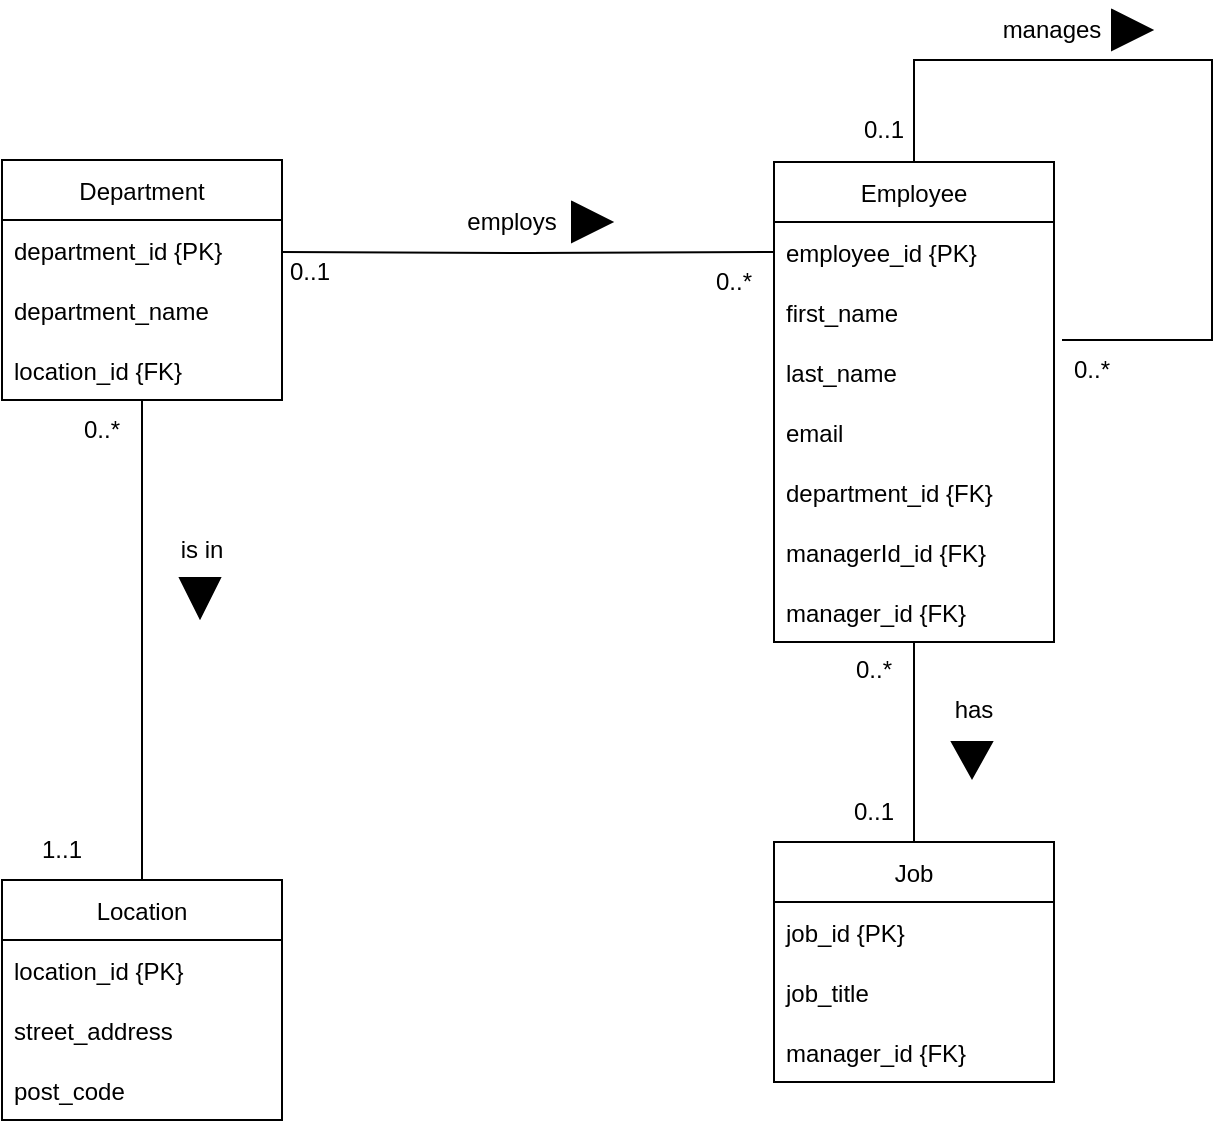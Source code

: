 <mxfile version="15.8.6" type="github" pages="2">
  <diagram id="wO-Hv5fYxEqQqqzBDX1r" name="attempt 1">
    <mxGraphModel dx="474" dy="251" grid="1" gridSize="10" guides="1" tooltips="1" connect="1" arrows="1" fold="1" page="1" pageScale="1" pageWidth="850" pageHeight="1100" math="0" shadow="0">
      <root>
        <mxCell id="0" />
        <mxCell id="1" parent="0" />
        <mxCell id="COrSosFsCR_IvFb1Dk6T-1" value="Department" style="swimlane;fontStyle=0;childLayout=stackLayout;horizontal=1;startSize=30;horizontalStack=0;resizeParent=1;resizeParentMax=0;resizeLast=0;collapsible=1;marginBottom=0;" parent="1" vertex="1">
          <mxGeometry x="75" y="120" width="140" height="120" as="geometry" />
        </mxCell>
        <mxCell id="COrSosFsCR_IvFb1Dk6T-2" value="department_id {PK}" style="text;strokeColor=none;fillColor=none;align=left;verticalAlign=middle;spacingLeft=4;spacingRight=4;overflow=hidden;points=[[0,0.5],[1,0.5]];portConstraint=eastwest;rotatable=0;" parent="COrSosFsCR_IvFb1Dk6T-1" vertex="1">
          <mxGeometry y="30" width="140" height="30" as="geometry" />
        </mxCell>
        <mxCell id="COrSosFsCR_IvFb1Dk6T-3" value="department_name" style="text;strokeColor=none;fillColor=none;align=left;verticalAlign=middle;spacingLeft=4;spacingRight=4;overflow=hidden;points=[[0,0.5],[1,0.5]];portConstraint=eastwest;rotatable=0;" parent="COrSosFsCR_IvFb1Dk6T-1" vertex="1">
          <mxGeometry y="60" width="140" height="30" as="geometry" />
        </mxCell>
        <mxCell id="COrSosFsCR_IvFb1Dk6T-52" value="location_id {FK}" style="text;strokeColor=none;fillColor=none;align=left;verticalAlign=middle;spacingLeft=4;spacingRight=4;overflow=hidden;points=[[0,0.5],[1,0.5]];portConstraint=eastwest;rotatable=0;" parent="COrSosFsCR_IvFb1Dk6T-1" vertex="1">
          <mxGeometry y="90" width="140" height="30" as="geometry" />
        </mxCell>
        <mxCell id="COrSosFsCR_IvFb1Dk6T-5" value="Employee" style="swimlane;fontStyle=0;childLayout=stackLayout;horizontal=1;startSize=30;horizontalStack=0;resizeParent=1;resizeParentMax=0;resizeLast=0;collapsible=1;marginBottom=0;" parent="1" vertex="1">
          <mxGeometry x="461" y="121" width="140" height="240" as="geometry" />
        </mxCell>
        <mxCell id="COrSosFsCR_IvFb1Dk6T-6" value="employee_id {PK}" style="text;strokeColor=none;fillColor=none;align=left;verticalAlign=middle;spacingLeft=4;spacingRight=4;overflow=hidden;points=[[0,0.5],[1,0.5]];portConstraint=eastwest;rotatable=0;" parent="COrSosFsCR_IvFb1Dk6T-5" vertex="1">
          <mxGeometry y="30" width="140" height="30" as="geometry" />
        </mxCell>
        <mxCell id="COrSosFsCR_IvFb1Dk6T-7" value="first_name" style="text;strokeColor=none;fillColor=none;align=left;verticalAlign=middle;spacingLeft=4;spacingRight=4;overflow=hidden;points=[[0,0.5],[1,0.5]];portConstraint=eastwest;rotatable=0;" parent="COrSosFsCR_IvFb1Dk6T-5" vertex="1">
          <mxGeometry y="60" width="140" height="30" as="geometry" />
        </mxCell>
        <mxCell id="COrSosFsCR_IvFb1Dk6T-8" value="last_name" style="text;strokeColor=none;fillColor=none;align=left;verticalAlign=middle;spacingLeft=4;spacingRight=4;overflow=hidden;points=[[0,0.5],[1,0.5]];portConstraint=eastwest;rotatable=0;" parent="COrSosFsCR_IvFb1Dk6T-5" vertex="1">
          <mxGeometry y="90" width="140" height="30" as="geometry" />
        </mxCell>
        <mxCell id="COrSosFsCR_IvFb1Dk6T-20" value="email" style="text;strokeColor=none;fillColor=none;align=left;verticalAlign=middle;spacingLeft=4;spacingRight=4;overflow=hidden;points=[[0,0.5],[1,0.5]];portConstraint=eastwest;rotatable=0;" parent="COrSosFsCR_IvFb1Dk6T-5" vertex="1">
          <mxGeometry y="120" width="140" height="30" as="geometry" />
        </mxCell>
        <mxCell id="COrSosFsCR_IvFb1Dk6T-21" value="department_id {FK}" style="text;strokeColor=none;fillColor=none;align=left;verticalAlign=middle;spacingLeft=4;spacingRight=4;overflow=hidden;points=[[0,0.5],[1,0.5]];portConstraint=eastwest;rotatable=0;" parent="COrSosFsCR_IvFb1Dk6T-5" vertex="1">
          <mxGeometry y="150" width="140" height="30" as="geometry" />
        </mxCell>
        <mxCell id="COrSosFsCR_IvFb1Dk6T-38" value="managerId_id {FK}" style="text;strokeColor=none;fillColor=none;align=left;verticalAlign=middle;spacingLeft=4;spacingRight=4;overflow=hidden;points=[[0,0.5],[1,0.5]];portConstraint=eastwest;rotatable=0;" parent="COrSosFsCR_IvFb1Dk6T-5" vertex="1">
          <mxGeometry y="180" width="140" height="30" as="geometry" />
        </mxCell>
        <mxCell id="COrSosFsCR_IvFb1Dk6T-63" value="manager_id {FK}" style="text;strokeColor=none;fillColor=none;align=left;verticalAlign=middle;spacingLeft=4;spacingRight=4;overflow=hidden;points=[[0,0.5],[1,0.5]];portConstraint=eastwest;rotatable=0;" parent="COrSosFsCR_IvFb1Dk6T-5" vertex="1">
          <mxGeometry y="210" width="140" height="30" as="geometry" />
        </mxCell>
        <mxCell id="COrSosFsCR_IvFb1Dk6T-10" style="edgeStyle=orthogonalEdgeStyle;rounded=0;orthogonalLoop=1;jettySize=auto;html=1;endArrow=none;endFill=0;" parent="1" target="COrSosFsCR_IvFb1Dk6T-6" edge="1">
          <mxGeometry relative="1" as="geometry">
            <mxPoint x="215" y="166" as="sourcePoint" />
            <mxPoint x="385" y="166" as="targetPoint" />
          </mxGeometry>
        </mxCell>
        <mxCell id="COrSosFsCR_IvFb1Dk6T-11" value="employs" style="text;html=1;strokeColor=none;fillColor=none;align=center;verticalAlign=middle;whiteSpace=wrap;rounded=0;" parent="1" vertex="1">
          <mxGeometry x="300" y="136" width="60" height="30" as="geometry" />
        </mxCell>
        <mxCell id="COrSosFsCR_IvFb1Dk6T-12" value="" style="triangle;whiteSpace=wrap;html=1;fillColor=#000000;" parent="1" vertex="1">
          <mxGeometry x="360" y="141" width="20" height="20" as="geometry" />
        </mxCell>
        <mxCell id="COrSosFsCR_IvFb1Dk6T-13" value="0..*" style="text;html=1;strokeColor=none;fillColor=none;align=center;verticalAlign=middle;whiteSpace=wrap;rounded=0;" parent="1" vertex="1">
          <mxGeometry x="411" y="166" width="60" height="30" as="geometry" />
        </mxCell>
        <mxCell id="COrSosFsCR_IvFb1Dk6T-18" value="0..1" style="text;html=1;strokeColor=none;fillColor=none;align=center;verticalAlign=middle;whiteSpace=wrap;rounded=0;" parent="1" vertex="1">
          <mxGeometry x="199" y="161" width="60" height="30" as="geometry" />
        </mxCell>
        <mxCell id="COrSosFsCR_IvFb1Dk6T-47" style="edgeStyle=orthogonalEdgeStyle;rounded=0;orthogonalLoop=1;jettySize=auto;html=1;exitX=0.5;exitY=0;exitDx=0;exitDy=0;endArrow=none;endFill=0;" parent="1" source="COrSosFsCR_IvFb1Dk6T-40" target="COrSosFsCR_IvFb1Dk6T-1" edge="1">
          <mxGeometry relative="1" as="geometry" />
        </mxCell>
        <mxCell id="COrSosFsCR_IvFb1Dk6T-40" value="Location" style="swimlane;fontStyle=0;childLayout=stackLayout;horizontal=1;startSize=30;horizontalStack=0;resizeParent=1;resizeParentMax=0;resizeLast=0;collapsible=1;marginBottom=0;" parent="1" vertex="1">
          <mxGeometry x="75" y="480" width="140" height="120" as="geometry" />
        </mxCell>
        <mxCell id="COrSosFsCR_IvFb1Dk6T-41" value="location_id {PK}" style="text;strokeColor=none;fillColor=none;align=left;verticalAlign=middle;spacingLeft=4;spacingRight=4;overflow=hidden;points=[[0,0.5],[1,0.5]];portConstraint=eastwest;rotatable=0;" parent="COrSosFsCR_IvFb1Dk6T-40" vertex="1">
          <mxGeometry y="30" width="140" height="30" as="geometry" />
        </mxCell>
        <mxCell id="COrSosFsCR_IvFb1Dk6T-42" value="street_address" style="text;strokeColor=none;fillColor=none;align=left;verticalAlign=middle;spacingLeft=4;spacingRight=4;overflow=hidden;points=[[0,0.5],[1,0.5]];portConstraint=eastwest;rotatable=0;" parent="COrSosFsCR_IvFb1Dk6T-40" vertex="1">
          <mxGeometry y="60" width="140" height="30" as="geometry" />
        </mxCell>
        <mxCell id="COrSosFsCR_IvFb1Dk6T-43" value="post_code" style="text;strokeColor=none;fillColor=none;align=left;verticalAlign=middle;spacingLeft=4;spacingRight=4;overflow=hidden;points=[[0,0.5],[1,0.5]];portConstraint=eastwest;rotatable=0;" parent="COrSosFsCR_IvFb1Dk6T-40" vertex="1">
          <mxGeometry y="90" width="140" height="30" as="geometry" />
        </mxCell>
        <mxCell id="COrSosFsCR_IvFb1Dk6T-48" value="is in" style="text;html=1;strokeColor=none;fillColor=none;align=center;verticalAlign=middle;whiteSpace=wrap;rounded=0;" parent="1" vertex="1">
          <mxGeometry x="145" y="300" width="60" height="30" as="geometry" />
        </mxCell>
        <mxCell id="COrSosFsCR_IvFb1Dk6T-49" value="" style="triangle;whiteSpace=wrap;html=1;fillColor=#000000;direction=south;" parent="1" vertex="1">
          <mxGeometry x="164" y="329" width="20" height="20" as="geometry" />
        </mxCell>
        <mxCell id="COrSosFsCR_IvFb1Dk6T-50" value="0..*" style="text;html=1;strokeColor=none;fillColor=none;align=center;verticalAlign=middle;whiteSpace=wrap;rounded=0;" parent="1" vertex="1">
          <mxGeometry x="95" y="240" width="60" height="30" as="geometry" />
        </mxCell>
        <mxCell id="COrSosFsCR_IvFb1Dk6T-51" value="1..1" style="text;html=1;strokeColor=none;fillColor=none;align=center;verticalAlign=middle;whiteSpace=wrap;rounded=0;" parent="1" vertex="1">
          <mxGeometry x="75" y="450" width="60" height="30" as="geometry" />
        </mxCell>
        <mxCell id="COrSosFsCR_IvFb1Dk6T-57" style="edgeStyle=orthogonalEdgeStyle;rounded=0;orthogonalLoop=1;jettySize=auto;html=1;endArrow=none;endFill=0;" parent="1" source="COrSosFsCR_IvFb1Dk6T-53" edge="1">
          <mxGeometry relative="1" as="geometry">
            <mxPoint x="531" y="361" as="targetPoint" />
          </mxGeometry>
        </mxCell>
        <mxCell id="COrSosFsCR_IvFb1Dk6T-53" value="Job" style="swimlane;fontStyle=0;childLayout=stackLayout;horizontal=1;startSize=30;horizontalStack=0;resizeParent=1;resizeParentMax=0;resizeLast=0;collapsible=1;marginBottom=0;" parent="1" vertex="1">
          <mxGeometry x="461" y="461" width="140" height="120" as="geometry" />
        </mxCell>
        <mxCell id="COrSosFsCR_IvFb1Dk6T-54" value="job_id {PK}" style="text;strokeColor=none;fillColor=none;align=left;verticalAlign=middle;spacingLeft=4;spacingRight=4;overflow=hidden;points=[[0,0.5],[1,0.5]];portConstraint=eastwest;rotatable=0;" parent="COrSosFsCR_IvFb1Dk6T-53" vertex="1">
          <mxGeometry y="30" width="140" height="30" as="geometry" />
        </mxCell>
        <mxCell id="COrSosFsCR_IvFb1Dk6T-55" value="job_title" style="text;strokeColor=none;fillColor=none;align=left;verticalAlign=middle;spacingLeft=4;spacingRight=4;overflow=hidden;points=[[0,0.5],[1,0.5]];portConstraint=eastwest;rotatable=0;" parent="COrSosFsCR_IvFb1Dk6T-53" vertex="1">
          <mxGeometry y="60" width="140" height="30" as="geometry" />
        </mxCell>
        <mxCell id="COrSosFsCR_IvFb1Dk6T-62" value="manager_id {FK}" style="text;strokeColor=none;fillColor=none;align=left;verticalAlign=middle;spacingLeft=4;spacingRight=4;overflow=hidden;points=[[0,0.5],[1,0.5]];portConstraint=eastwest;rotatable=0;" parent="COrSosFsCR_IvFb1Dk6T-53" vertex="1">
          <mxGeometry y="90" width="140" height="30" as="geometry" />
        </mxCell>
        <mxCell id="COrSosFsCR_IvFb1Dk6T-58" value="has" style="text;html=1;strokeColor=none;fillColor=none;align=center;verticalAlign=middle;whiteSpace=wrap;rounded=0;" parent="1" vertex="1">
          <mxGeometry x="531" y="380" width="60" height="30" as="geometry" />
        </mxCell>
        <mxCell id="COrSosFsCR_IvFb1Dk6T-59" value="" style="triangle;whiteSpace=wrap;html=1;fillColor=#000000;direction=south;" parent="1" vertex="1">
          <mxGeometry x="550" y="411" width="20" height="18" as="geometry" />
        </mxCell>
        <mxCell id="COrSosFsCR_IvFb1Dk6T-60" value="0..*" style="text;html=1;strokeColor=none;fillColor=none;align=center;verticalAlign=middle;whiteSpace=wrap;rounded=0;" parent="1" vertex="1">
          <mxGeometry x="481" y="360" width="60" height="30" as="geometry" />
        </mxCell>
        <mxCell id="COrSosFsCR_IvFb1Dk6T-61" value="0..1" style="text;html=1;strokeColor=none;fillColor=none;align=center;verticalAlign=middle;whiteSpace=wrap;rounded=0;" parent="1" vertex="1">
          <mxGeometry x="481" y="431" width="60" height="30" as="geometry" />
        </mxCell>
        <mxCell id="COrSosFsCR_IvFb1Dk6T-67" value="manages" style="text;html=1;strokeColor=none;fillColor=none;align=center;verticalAlign=middle;whiteSpace=wrap;rounded=0;" parent="1" vertex="1">
          <mxGeometry x="570" y="40" width="60" height="30" as="geometry" />
        </mxCell>
        <mxCell id="COrSosFsCR_IvFb1Dk6T-68" value="" style="triangle;whiteSpace=wrap;html=1;fillColor=#000000;" parent="1" vertex="1">
          <mxGeometry x="630" y="45" width="20" height="20" as="geometry" />
        </mxCell>
        <mxCell id="COrSosFsCR_IvFb1Dk6T-69" value="0..1" style="text;html=1;strokeColor=none;fillColor=none;align=center;verticalAlign=middle;whiteSpace=wrap;rounded=0;" parent="1" vertex="1">
          <mxGeometry x="486" y="90" width="60" height="30" as="geometry" />
        </mxCell>
        <mxCell id="COrSosFsCR_IvFb1Dk6T-70" value="0..*" style="text;html=1;strokeColor=none;fillColor=none;align=center;verticalAlign=middle;whiteSpace=wrap;rounded=0;" parent="1" vertex="1">
          <mxGeometry x="590" y="210" width="60" height="30" as="geometry" />
        </mxCell>
        <mxCell id="COrSosFsCR_IvFb1Dk6T-66" style="edgeStyle=orthogonalEdgeStyle;rounded=0;orthogonalLoop=1;jettySize=auto;html=1;entryX=0.25;entryY=0;entryDx=0;entryDy=0;endArrow=none;endFill=0;" parent="1" source="COrSosFsCR_IvFb1Dk6T-5" target="COrSosFsCR_IvFb1Dk6T-70" edge="1">
          <mxGeometry relative="1" as="geometry">
            <Array as="points">
              <mxPoint x="531" y="70" />
              <mxPoint x="680" y="70" />
              <mxPoint x="680" y="210" />
            </Array>
          </mxGeometry>
        </mxCell>
      </root>
    </mxGraphModel>
  </diagram>
  <diagram id="iHtLv0iu9TztMsNLsgDk" name="Logical Diagram">
    <mxGraphModel dx="830" dy="744" grid="1" gridSize="10" guides="1" tooltips="1" connect="1" arrows="1" fold="1" page="1" pageScale="1" pageWidth="850" pageHeight="1100" math="0" shadow="0">
      <root>
        <mxCell id="mm8GqwEQhwN0BX7VbdvU-0" />
        <mxCell id="mm8GqwEQhwN0BX7VbdvU-1" parent="mm8GqwEQhwN0BX7VbdvU-0" />
        <mxCell id="mm8GqwEQhwN0BX7VbdvU-14" style="edgeStyle=orthogonalEdgeStyle;rounded=0;orthogonalLoop=1;jettySize=auto;html=1;endArrow=none;endFill=0;" edge="1" parent="mm8GqwEQhwN0BX7VbdvU-1" source="mm8GqwEQhwN0BX7VbdvU-2" target="mm8GqwEQhwN0BX7VbdvU-10">
          <mxGeometry relative="1" as="geometry" />
        </mxCell>
        <mxCell id="mm8GqwEQhwN0BX7VbdvU-2" value="departments" style="swimlane;fontStyle=0;childLayout=stackLayout;horizontal=1;startSize=26;horizontalStack=0;resizeParent=1;resizeParentMax=0;resizeLast=0;collapsible=1;marginBottom=0;align=center;fontSize=14;" vertex="1" parent="mm8GqwEQhwN0BX7VbdvU-1">
          <mxGeometry x="40" y="80" width="160" height="116" as="geometry" />
        </mxCell>
        <mxCell id="mm8GqwEQhwN0BX7VbdvU-3" value="department_id {PK}" style="text;strokeColor=none;fillColor=none;spacingLeft=4;spacingRight=4;overflow=hidden;rotatable=0;points=[[0,0.5],[1,0.5]];portConstraint=eastwest;fontSize=12;" vertex="1" parent="mm8GqwEQhwN0BX7VbdvU-2">
          <mxGeometry y="26" width="160" height="30" as="geometry" />
        </mxCell>
        <mxCell id="mm8GqwEQhwN0BX7VbdvU-4" value="department_name" style="text;strokeColor=none;fillColor=none;spacingLeft=4;spacingRight=4;overflow=hidden;rotatable=0;points=[[0,0.5],[1,0.5]];portConstraint=eastwest;fontSize=12;" vertex="1" parent="mm8GqwEQhwN0BX7VbdvU-2">
          <mxGeometry y="56" width="160" height="30" as="geometry" />
        </mxCell>
        <mxCell id="mm8GqwEQhwN0BX7VbdvU-5" value="location_id {FK}" style="text;strokeColor=none;fillColor=none;spacingLeft=4;spacingRight=4;overflow=hidden;rotatable=0;points=[[0,0.5],[1,0.5]];portConstraint=eastwest;fontSize=12;" vertex="1" parent="mm8GqwEQhwN0BX7VbdvU-2">
          <mxGeometry y="86" width="160" height="30" as="geometry" />
        </mxCell>
        <mxCell id="mm8GqwEQhwN0BX7VbdvU-6" value="employees" style="swimlane;fontStyle=0;childLayout=stackLayout;horizontal=1;startSize=26;horizontalStack=0;resizeParent=1;resizeParentMax=0;resizeLast=0;collapsible=1;marginBottom=0;align=center;fontSize=14;" vertex="1" parent="mm8GqwEQhwN0BX7VbdvU-1">
          <mxGeometry x="480" y="80" width="160" height="326" as="geometry" />
        </mxCell>
        <mxCell id="mm8GqwEQhwN0BX7VbdvU-7" value="emplee_id {PK}" style="text;strokeColor=none;fillColor=none;spacingLeft=4;spacingRight=4;overflow=hidden;rotatable=0;points=[[0,0.5],[1,0.5]];portConstraint=eastwest;fontSize=12;" vertex="1" parent="mm8GqwEQhwN0BX7VbdvU-6">
          <mxGeometry y="26" width="160" height="30" as="geometry" />
        </mxCell>
        <mxCell id="mm8GqwEQhwN0BX7VbdvU-8" value="first_name" style="text;strokeColor=none;fillColor=none;spacingLeft=4;spacingRight=4;overflow=hidden;rotatable=0;points=[[0,0.5],[1,0.5]];portConstraint=eastwest;fontSize=12;" vertex="1" parent="mm8GqwEQhwN0BX7VbdvU-6">
          <mxGeometry y="56" width="160" height="30" as="geometry" />
        </mxCell>
        <mxCell id="mm8GqwEQhwN0BX7VbdvU-45" style="edgeStyle=orthogonalEdgeStyle;rounded=0;orthogonalLoop=1;jettySize=auto;html=1;exitX=1;exitY=0.5;exitDx=0;exitDy=0;entryX=0.5;entryY=0;entryDx=0;entryDy=0;endArrow=none;endFill=0;" edge="1" parent="mm8GqwEQhwN0BX7VbdvU-6" source="mm8GqwEQhwN0BX7VbdvU-25" target="mm8GqwEQhwN0BX7VbdvU-6">
          <mxGeometry relative="1" as="geometry">
            <Array as="points">
              <mxPoint x="230" y="101" />
              <mxPoint x="230" y="-40" />
              <mxPoint x="80" y="-40" />
            </Array>
          </mxGeometry>
        </mxCell>
        <mxCell id="mm8GqwEQhwN0BX7VbdvU-25" value="last_name" style="text;strokeColor=none;fillColor=none;spacingLeft=4;spacingRight=4;overflow=hidden;rotatable=0;points=[[0,0.5],[1,0.5]];portConstraint=eastwest;fontSize=12;" vertex="1" parent="mm8GqwEQhwN0BX7VbdvU-6">
          <mxGeometry y="86" width="160" height="30" as="geometry" />
        </mxCell>
        <mxCell id="mm8GqwEQhwN0BX7VbdvU-26" value="email" style="text;strokeColor=none;fillColor=none;spacingLeft=4;spacingRight=4;overflow=hidden;rotatable=0;points=[[0,0.5],[1,0.5]];portConstraint=eastwest;fontSize=12;" vertex="1" parent="mm8GqwEQhwN0BX7VbdvU-6">
          <mxGeometry y="116" width="160" height="30" as="geometry" />
        </mxCell>
        <mxCell id="mm8GqwEQhwN0BX7VbdvU-27" value="phone_number" style="text;strokeColor=none;fillColor=none;spacingLeft=4;spacingRight=4;overflow=hidden;rotatable=0;points=[[0,0.5],[1,0.5]];portConstraint=eastwest;fontSize=12;" vertex="1" parent="mm8GqwEQhwN0BX7VbdvU-6">
          <mxGeometry y="146" width="160" height="30" as="geometry" />
        </mxCell>
        <mxCell id="mm8GqwEQhwN0BX7VbdvU-28" value="hire_date" style="text;strokeColor=none;fillColor=none;spacingLeft=4;spacingRight=4;overflow=hidden;rotatable=0;points=[[0,0.5],[1,0.5]];portConstraint=eastwest;fontSize=12;" vertex="1" parent="mm8GqwEQhwN0BX7VbdvU-6">
          <mxGeometry y="176" width="160" height="30" as="geometry" />
        </mxCell>
        <mxCell id="mm8GqwEQhwN0BX7VbdvU-9" value="salary" style="text;strokeColor=none;fillColor=none;spacingLeft=4;spacingRight=4;overflow=hidden;rotatable=0;points=[[0,0.5],[1,0.5]];portConstraint=eastwest;fontSize=12;" vertex="1" parent="mm8GqwEQhwN0BX7VbdvU-6">
          <mxGeometry y="206" width="160" height="30" as="geometry" />
        </mxCell>
        <mxCell id="mm8GqwEQhwN0BX7VbdvU-29" value="commission_pct" style="text;strokeColor=none;fillColor=none;spacingLeft=4;spacingRight=4;overflow=hidden;rotatable=0;points=[[0,0.5],[1,0.5]];portConstraint=eastwest;fontSize=12;" vertex="1" parent="mm8GqwEQhwN0BX7VbdvU-6">
          <mxGeometry y="236" width="160" height="30" as="geometry" />
        </mxCell>
        <mxCell id="mm8GqwEQhwN0BX7VbdvU-30" value="department_id {FK}" style="text;strokeColor=none;fillColor=none;spacingLeft=4;spacingRight=4;overflow=hidden;rotatable=0;points=[[0,0.5],[1,0.5]];portConstraint=eastwest;fontSize=12;" vertex="1" parent="mm8GqwEQhwN0BX7VbdvU-6">
          <mxGeometry y="266" width="160" height="30" as="geometry" />
        </mxCell>
        <mxCell id="mm8GqwEQhwN0BX7VbdvU-50" value="manager_id {PK}" style="text;strokeColor=none;fillColor=none;spacingLeft=4;spacingRight=4;overflow=hidden;rotatable=0;points=[[0,0.5],[1,0.5]];portConstraint=eastwest;fontSize=12;" vertex="1" parent="mm8GqwEQhwN0BX7VbdvU-6">
          <mxGeometry y="296" width="160" height="30" as="geometry" />
        </mxCell>
        <mxCell id="mm8GqwEQhwN0BX7VbdvU-10" value="departments" style="swimlane;fontStyle=0;childLayout=stackLayout;horizontal=1;startSize=26;horizontalStack=0;resizeParent=1;resizeParentMax=0;resizeLast=0;collapsible=1;marginBottom=0;align=center;fontSize=14;" vertex="1" parent="mm8GqwEQhwN0BX7VbdvU-1">
          <mxGeometry x="40" y="400" width="160" height="116" as="geometry" />
        </mxCell>
        <mxCell id="mm8GqwEQhwN0BX7VbdvU-11" value="department_id {PK}" style="text;strokeColor=none;fillColor=none;spacingLeft=4;spacingRight=4;overflow=hidden;rotatable=0;points=[[0,0.5],[1,0.5]];portConstraint=eastwest;fontSize=12;" vertex="1" parent="mm8GqwEQhwN0BX7VbdvU-10">
          <mxGeometry y="26" width="160" height="30" as="geometry" />
        </mxCell>
        <mxCell id="mm8GqwEQhwN0BX7VbdvU-12" value="department_name" style="text;strokeColor=none;fillColor=none;spacingLeft=4;spacingRight=4;overflow=hidden;rotatable=0;points=[[0,0.5],[1,0.5]];portConstraint=eastwest;fontSize=12;" vertex="1" parent="mm8GqwEQhwN0BX7VbdvU-10">
          <mxGeometry y="56" width="160" height="30" as="geometry" />
        </mxCell>
        <mxCell id="mm8GqwEQhwN0BX7VbdvU-13" value="location_id {FK}" style="text;strokeColor=none;fillColor=none;spacingLeft=4;spacingRight=4;overflow=hidden;rotatable=0;points=[[0,0.5],[1,0.5]];portConstraint=eastwest;fontSize=12;" vertex="1" parent="mm8GqwEQhwN0BX7VbdvU-10">
          <mxGeometry y="86" width="160" height="30" as="geometry" />
        </mxCell>
        <mxCell id="mm8GqwEQhwN0BX7VbdvU-15" value="is in" style="text;html=1;strokeColor=none;fillColor=none;align=center;verticalAlign=middle;whiteSpace=wrap;rounded=0;" vertex="1" parent="mm8GqwEQhwN0BX7VbdvU-1">
          <mxGeometry x="60" y="280" width="60" height="30" as="geometry" />
        </mxCell>
        <mxCell id="mm8GqwEQhwN0BX7VbdvU-16" value="" style="triangle;whiteSpace=wrap;html=1;direction=south;fillColor=#000000;" vertex="1" parent="mm8GqwEQhwN0BX7VbdvU-1">
          <mxGeometry x="80" y="310" width="20" height="20" as="geometry" />
        </mxCell>
        <mxCell id="mm8GqwEQhwN0BX7VbdvU-17" value="0..*" style="text;html=1;strokeColor=none;fillColor=none;align=center;verticalAlign=middle;whiteSpace=wrap;rounded=0;" vertex="1" parent="mm8GqwEQhwN0BX7VbdvU-1">
          <mxGeometry x="110" y="196" width="60" height="30" as="geometry" />
        </mxCell>
        <mxCell id="mm8GqwEQhwN0BX7VbdvU-18" value="1..1" style="text;html=1;strokeColor=none;fillColor=none;align=center;verticalAlign=middle;whiteSpace=wrap;rounded=0;" vertex="1" parent="mm8GqwEQhwN0BX7VbdvU-1">
          <mxGeometry x="110" y="370" width="60" height="30" as="geometry" />
        </mxCell>
        <mxCell id="mm8GqwEQhwN0BX7VbdvU-19" style="edgeStyle=orthogonalEdgeStyle;rounded=0;orthogonalLoop=1;jettySize=auto;html=1;endArrow=none;endFill=0;" edge="1" parent="mm8GqwEQhwN0BX7VbdvU-1" source="mm8GqwEQhwN0BX7VbdvU-4" target="mm8GqwEQhwN0BX7VbdvU-8">
          <mxGeometry relative="1" as="geometry" />
        </mxCell>
        <mxCell id="mm8GqwEQhwN0BX7VbdvU-20" value="emplys" style="text;html=1;strokeColor=none;fillColor=none;align=center;verticalAlign=middle;whiteSpace=wrap;rounded=0;" vertex="1" parent="mm8GqwEQhwN0BX7VbdvU-1">
          <mxGeometry x="300" y="123" width="60" height="30" as="geometry" />
        </mxCell>
        <mxCell id="mm8GqwEQhwN0BX7VbdvU-21" value="" style="triangle;whiteSpace=wrap;html=1;direction=east;fillColor=#000000;" vertex="1" parent="mm8GqwEQhwN0BX7VbdvU-1">
          <mxGeometry x="360" y="128" width="20" height="20" as="geometry" />
        </mxCell>
        <mxCell id="mm8GqwEQhwN0BX7VbdvU-23" value="0..*" style="text;html=1;strokeColor=none;fillColor=none;align=center;verticalAlign=middle;whiteSpace=wrap;rounded=0;" vertex="1" parent="mm8GqwEQhwN0BX7VbdvU-1">
          <mxGeometry x="430" y="150" width="60" height="30" as="geometry" />
        </mxCell>
        <mxCell id="mm8GqwEQhwN0BX7VbdvU-24" value="0..1" style="text;html=1;strokeColor=none;fillColor=none;align=center;verticalAlign=middle;whiteSpace=wrap;rounded=0;" vertex="1" parent="mm8GqwEQhwN0BX7VbdvU-1">
          <mxGeometry x="190" y="150" width="60" height="30" as="geometry" />
        </mxCell>
        <mxCell id="mm8GqwEQhwN0BX7VbdvU-35" style="edgeStyle=orthogonalEdgeStyle;rounded=0;orthogonalLoop=1;jettySize=auto;html=1;endArrow=none;endFill=0;" edge="1" parent="mm8GqwEQhwN0BX7VbdvU-1" source="mm8GqwEQhwN0BX7VbdvU-31" target="mm8GqwEQhwN0BX7VbdvU-6">
          <mxGeometry relative="1" as="geometry">
            <mxPoint x="560" y="410" as="targetPoint" />
          </mxGeometry>
        </mxCell>
        <mxCell id="mm8GqwEQhwN0BX7VbdvU-31" value="departments" style="swimlane;fontStyle=0;childLayout=stackLayout;horizontal=1;startSize=26;horizontalStack=0;resizeParent=1;resizeParentMax=0;resizeLast=0;collapsible=1;marginBottom=0;align=center;fontSize=14;" vertex="1" parent="mm8GqwEQhwN0BX7VbdvU-1">
          <mxGeometry x="480" y="554" width="160" height="116" as="geometry" />
        </mxCell>
        <mxCell id="mm8GqwEQhwN0BX7VbdvU-32" value="department_id {PK}" style="text;strokeColor=none;fillColor=none;spacingLeft=4;spacingRight=4;overflow=hidden;rotatable=0;points=[[0,0.5],[1,0.5]];portConstraint=eastwest;fontSize=12;" vertex="1" parent="mm8GqwEQhwN0BX7VbdvU-31">
          <mxGeometry y="26" width="160" height="30" as="geometry" />
        </mxCell>
        <mxCell id="mm8GqwEQhwN0BX7VbdvU-33" value="department_name" style="text;strokeColor=none;fillColor=none;spacingLeft=4;spacingRight=4;overflow=hidden;rotatable=0;points=[[0,0.5],[1,0.5]];portConstraint=eastwest;fontSize=12;" vertex="1" parent="mm8GqwEQhwN0BX7VbdvU-31">
          <mxGeometry y="56" width="160" height="30" as="geometry" />
        </mxCell>
        <mxCell id="mm8GqwEQhwN0BX7VbdvU-34" value="location_id {FK}" style="text;strokeColor=none;fillColor=none;spacingLeft=4;spacingRight=4;overflow=hidden;rotatable=0;points=[[0,0.5],[1,0.5]];portConstraint=eastwest;fontSize=12;" vertex="1" parent="mm8GqwEQhwN0BX7VbdvU-31">
          <mxGeometry y="86" width="160" height="30" as="geometry" />
        </mxCell>
        <mxCell id="mm8GqwEQhwN0BX7VbdvU-36" value="has" style="text;html=1;strokeColor=none;fillColor=none;align=center;verticalAlign=middle;whiteSpace=wrap;rounded=0;" vertex="1" parent="mm8GqwEQhwN0BX7VbdvU-1">
          <mxGeometry x="550" y="454" width="60" height="30" as="geometry" />
        </mxCell>
        <mxCell id="mm8GqwEQhwN0BX7VbdvU-37" value="" style="triangle;whiteSpace=wrap;html=1;direction=south;fillColor=#000000;" vertex="1" parent="mm8GqwEQhwN0BX7VbdvU-1">
          <mxGeometry x="570" y="484" width="20" height="20" as="geometry" />
        </mxCell>
        <mxCell id="mm8GqwEQhwN0BX7VbdvU-40" value="0..1" style="text;html=1;strokeColor=none;fillColor=none;align=center;verticalAlign=middle;whiteSpace=wrap;rounded=0;" vertex="1" parent="mm8GqwEQhwN0BX7VbdvU-1">
          <mxGeometry x="510" y="524" width="60" height="30" as="geometry" />
        </mxCell>
        <mxCell id="mm8GqwEQhwN0BX7VbdvU-42" value="0..*" style="text;html=1;strokeColor=none;fillColor=none;align=center;verticalAlign=middle;whiteSpace=wrap;rounded=0;" vertex="1" parent="mm8GqwEQhwN0BX7VbdvU-1">
          <mxGeometry x="510" y="410" width="60" height="30" as="geometry" />
        </mxCell>
        <mxCell id="mm8GqwEQhwN0BX7VbdvU-46" value="manages" style="text;html=1;strokeColor=none;fillColor=none;align=center;verticalAlign=middle;whiteSpace=wrap;rounded=0;" vertex="1" parent="mm8GqwEQhwN0BX7VbdvU-1">
          <mxGeometry x="600" y="10" width="60" height="30" as="geometry" />
        </mxCell>
        <mxCell id="mm8GqwEQhwN0BX7VbdvU-47" value="" style="triangle;whiteSpace=wrap;html=1;direction=east;fillColor=#000000;" vertex="1" parent="mm8GqwEQhwN0BX7VbdvU-1">
          <mxGeometry x="660" y="15" width="20" height="20" as="geometry" />
        </mxCell>
        <mxCell id="mm8GqwEQhwN0BX7VbdvU-48" value="0..1" style="text;html=1;strokeColor=none;fillColor=none;align=center;verticalAlign=middle;whiteSpace=wrap;rounded=0;" vertex="1" parent="mm8GqwEQhwN0BX7VbdvU-1">
          <mxGeometry x="510" y="50" width="60" height="30" as="geometry" />
        </mxCell>
        <mxCell id="mm8GqwEQhwN0BX7VbdvU-49" value="0..*" style="text;html=1;strokeColor=none;fillColor=none;align=center;verticalAlign=middle;whiteSpace=wrap;rounded=0;" vertex="1" parent="mm8GqwEQhwN0BX7VbdvU-1">
          <mxGeometry x="630" y="180" width="60" height="30" as="geometry" />
        </mxCell>
      </root>
    </mxGraphModel>
  </diagram>
</mxfile>
